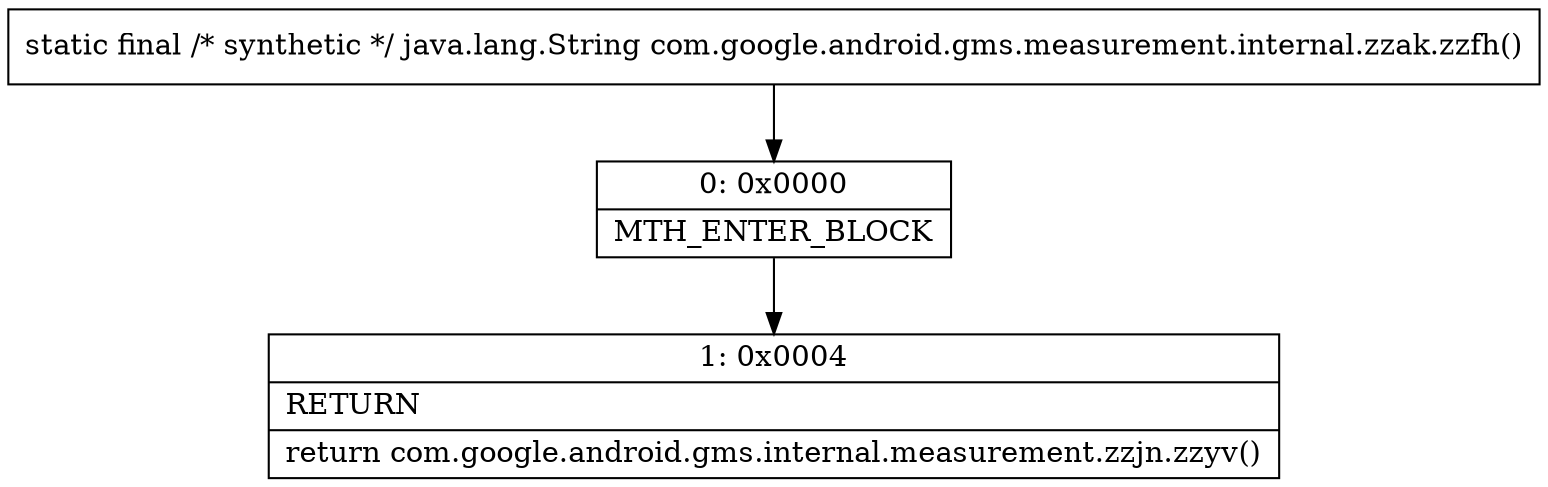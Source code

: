 digraph "CFG forcom.google.android.gms.measurement.internal.zzak.zzfh()Ljava\/lang\/String;" {
Node_0 [shape=record,label="{0\:\ 0x0000|MTH_ENTER_BLOCK\l}"];
Node_1 [shape=record,label="{1\:\ 0x0004|RETURN\l|return com.google.android.gms.internal.measurement.zzjn.zzyv()\l}"];
MethodNode[shape=record,label="{static final \/* synthetic *\/ java.lang.String com.google.android.gms.measurement.internal.zzak.zzfh() }"];
MethodNode -> Node_0;
Node_0 -> Node_1;
}

